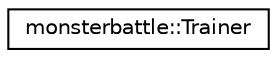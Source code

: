 digraph "Graphical Class Hierarchy"
{
  edge [fontname="Helvetica",fontsize="10",labelfontname="Helvetica",labelfontsize="10"];
  node [fontname="Helvetica",fontsize="10",shape=record];
  rankdir="LR";
  Node0 [label="monsterbattle::Trainer",height=0.2,width=0.4,color="black", fillcolor="white", style="filled",URL="$classmonsterbattle_1_1Trainer.html"];
}
